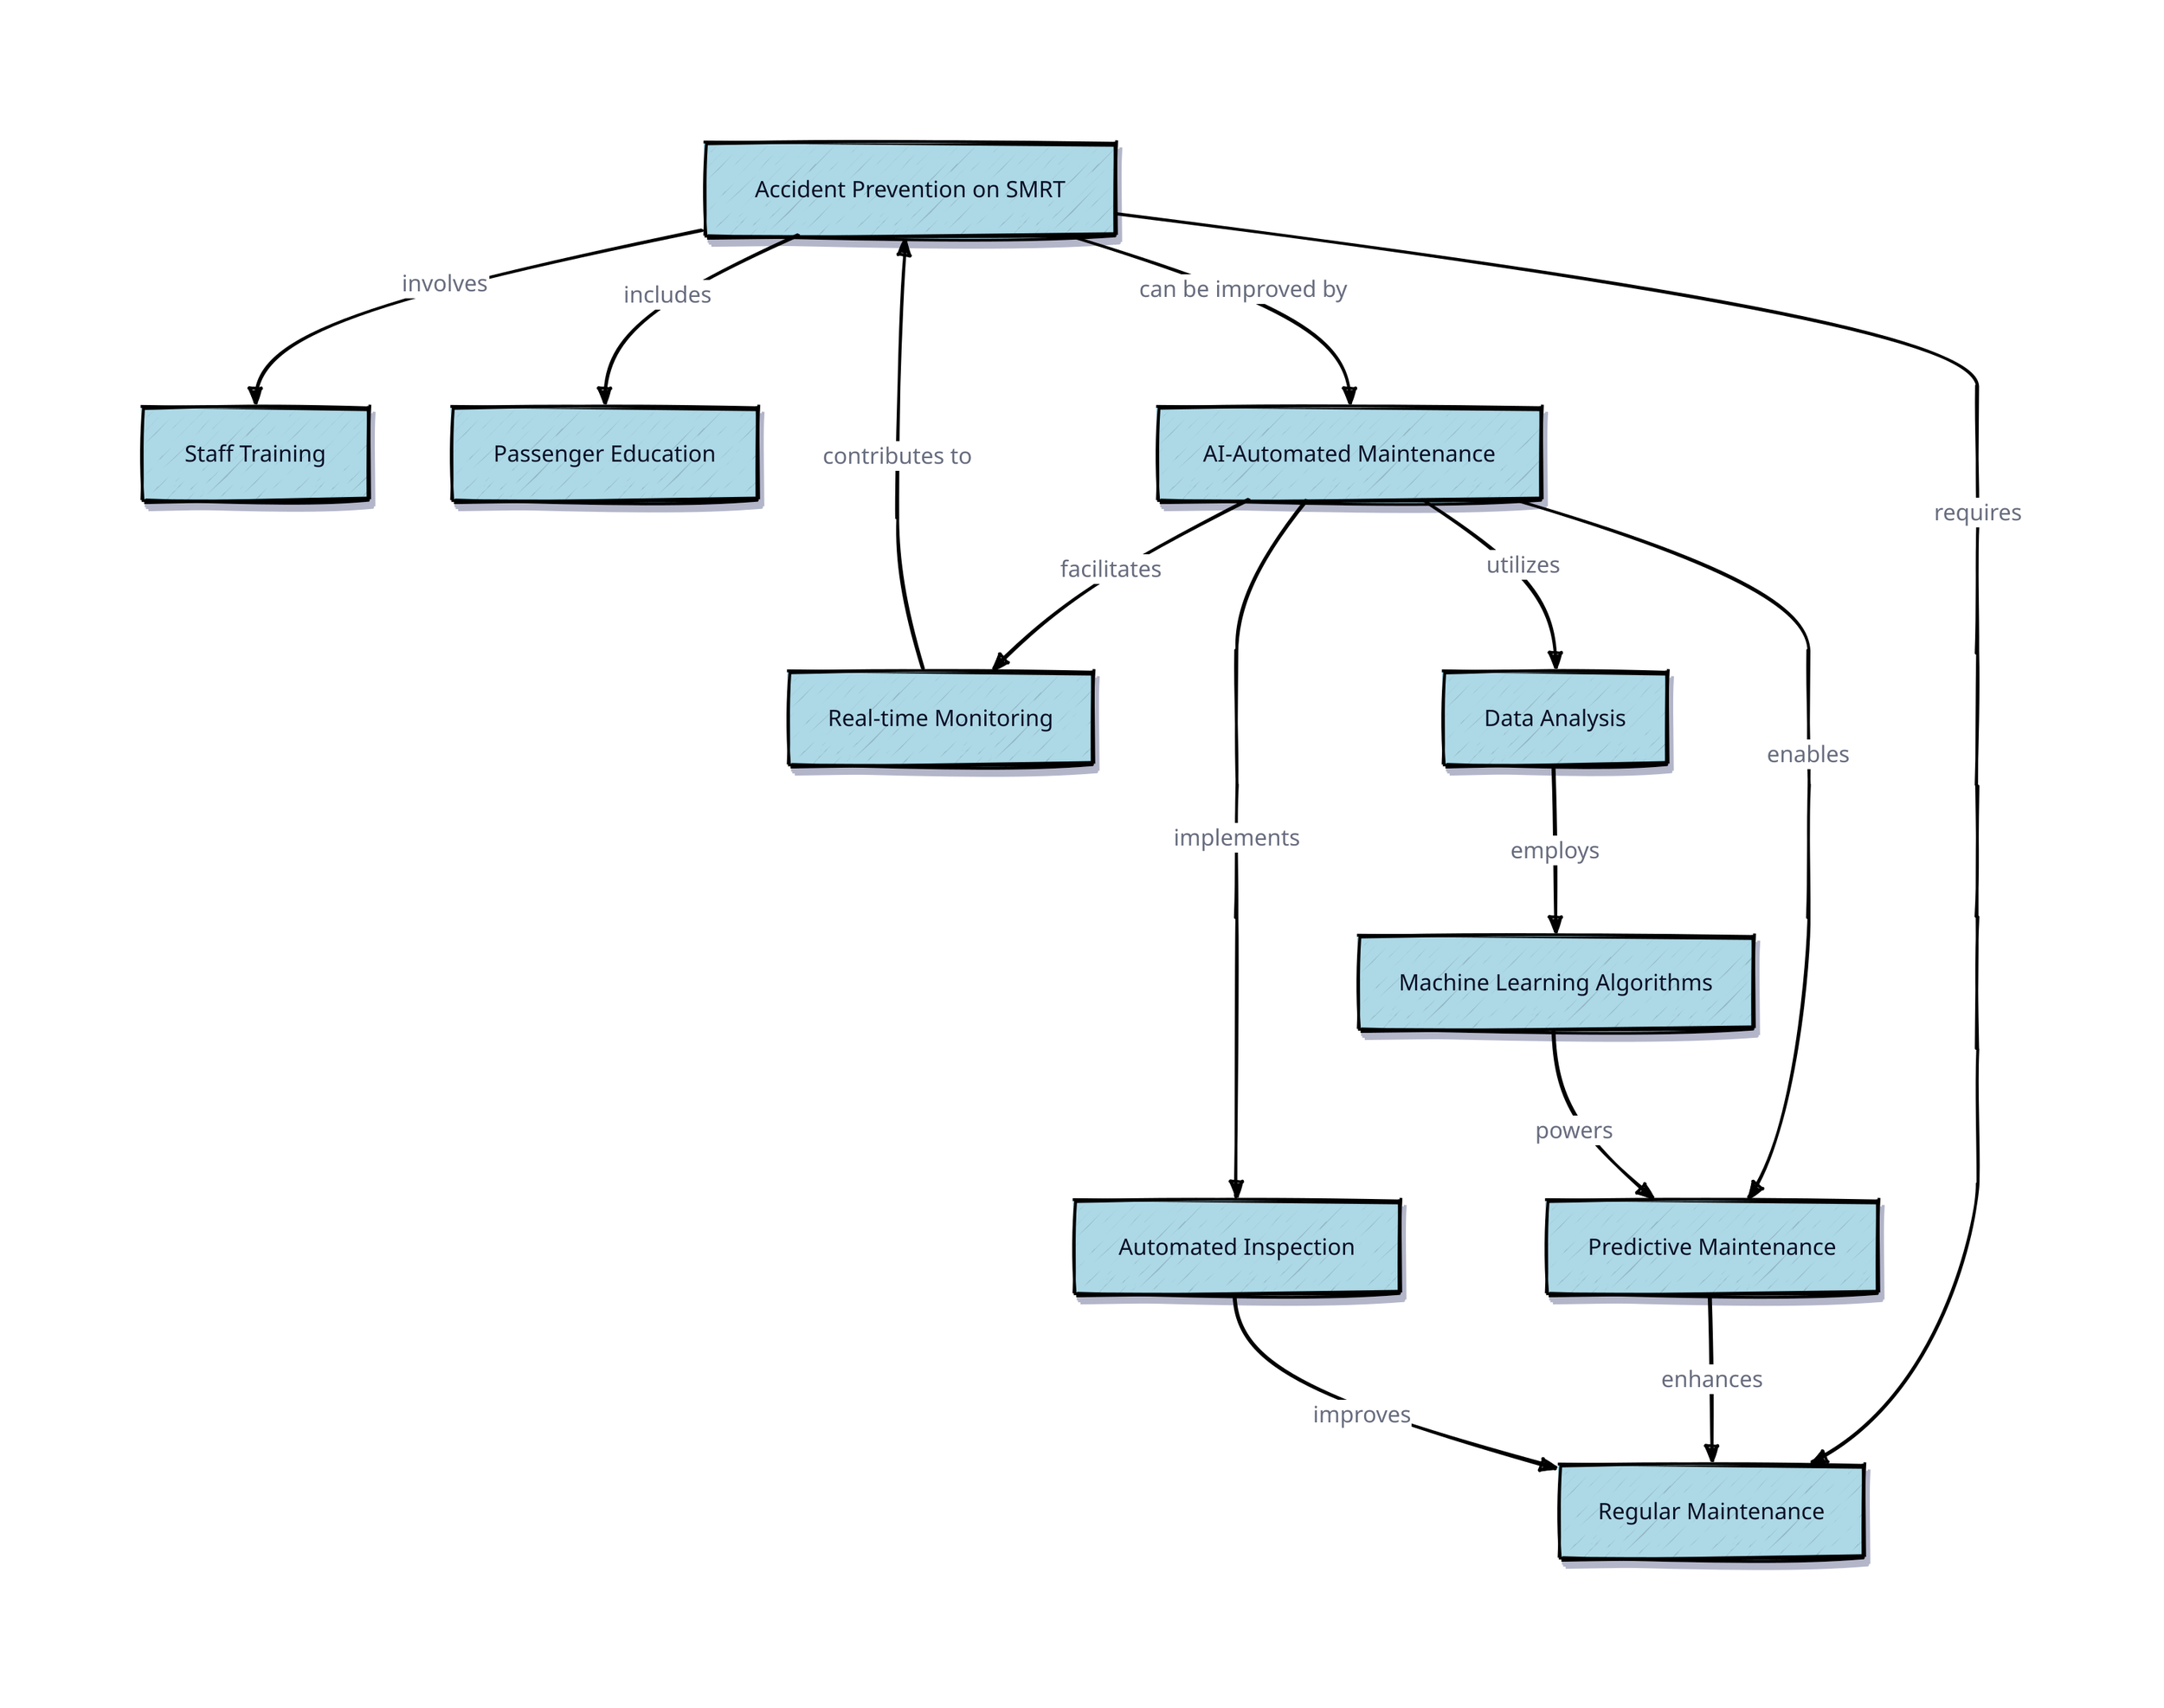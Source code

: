 
vars: {
  d2-config: {
    sketch: true
  }
}
classes: {
  process: {
    label: ""
    shape: rectangle
    style: {
      fill: lightblue
      shadow: true
    }
  }
}

Accident_Prevention_on_SMRT.class: process
Accident_Prevention_on_SMRT.label: "Accident Prevention on SMRT"
Accident_Prevention_on_SMRT: {
  style: {
    opacity: 1
    stroke: "black"
    stroke-width: 2
    shadow: true
  }
}
Regular_Maintenance.class: process
Regular_Maintenance.label: "Regular Maintenance"
Regular_Maintenance: {
  style: {
    opacity: 1
    stroke: "black"
    stroke-width: 2
    shadow: true
  }
}
Staff_Training.class: process
Staff_Training.label: "Staff Training"
Staff_Training: {
  style: {
    opacity: 1
    stroke: "black"
    stroke-width: 2
    shadow: true
  }
}
Passenger_Education.class: process
Passenger_Education.label: "Passenger Education"
Passenger_Education: {
  style: {
    opacity: 1
    stroke: "black"
    stroke-width: 2
    shadow: true
  }
}
AI-Automated_Maintenance.class: process
AI-Automated_Maintenance.label: "AI-Automated Maintenance"
AI-Automated_Maintenance: {
  style: {
    opacity: 1
    stroke: "black"
    stroke-width: 2
    shadow: true
  }
}
Predictive_Maintenance.class: process
Predictive_Maintenance.label: "Predictive Maintenance"
Predictive_Maintenance: {
  style: {
    opacity: 1
    stroke: "black"
    stroke-width: 2
    shadow: true
  }
}
Real-time_Monitoring.class: process
Real-time_Monitoring.label: "Real-time Monitoring"
Real-time_Monitoring: {
  style: {
    opacity: 1
    stroke: "black"
    stroke-width: 2
    shadow: true
  }
}
Automated_Inspection.class: process
Automated_Inspection.label: "Automated Inspection"
Automated_Inspection: {
  style: {
    opacity: 1
    stroke: "black"
    stroke-width: 2
    shadow: true
  }
}
Data_Analysis.class: process
Data_Analysis.label: "Data Analysis"
Data_Analysis: {
  style: {
    opacity: 1
    stroke: "black"
    stroke-width: 2
    shadow: true
  }
}
Machine_Learning_Algorithms.class: process
Machine_Learning_Algorithms.label: "Machine Learning Algorithms"
Machine_Learning_Algorithms: {
  style: {
    opacity: 1
    stroke: "black"
    stroke-width: 2
    shadow: true
  }
}
Accident_Prevention_on_SMRT -> Regular_Maintenance: {
  label: "requires"
  style.stroke: black
  style.opacity: 1
  style.stroke-width: 2
}
Accident_Prevention_on_SMRT -> Staff_Training: {
  label: "involves"
  style.stroke: black
  style.opacity: 1
  style.stroke-width: 2
}
Accident_Prevention_on_SMRT -> Passenger_Education: {
  label: "includes"
  style.stroke: black
  style.opacity: 1
  style.stroke-width: 2
}
Accident_Prevention_on_SMRT -> AI-Automated_Maintenance: {
  label: "can be improved by"
  style.stroke: black
  style.opacity: 1
  style.stroke-width: 2
}
AI-Automated_Maintenance -> Predictive_Maintenance: {
  label: "enables"
  style.stroke: black
  style.opacity: 1
  style.stroke-width: 2
}
AI-Automated_Maintenance -> Real-time_Monitoring: {
  label: "facilitates"
  style.stroke: black
  style.opacity: 1
  style.stroke-width: 2
}
AI-Automated_Maintenance -> Automated_Inspection: {
  label: "implements"
  style.stroke: black
  style.opacity: 1
  style.stroke-width: 2
}
AI-Automated_Maintenance -> Data_Analysis: {
  label: "utilizes"
  style.stroke: black
  style.opacity: 1
  style.stroke-width: 2
}
Predictive_Maintenance -> Regular_Maintenance: {
  label: "enhances"
  style.stroke: black
  style.opacity: 1
  style.stroke-width: 2
}
Real-time_Monitoring -> Accident_Prevention_on_SMRT: {
  label: "contributes to"
  style.stroke: black
  style.opacity: 1
  style.stroke-width: 2
}
Automated_Inspection -> Regular_Maintenance: {
  label: "improves"
  style.stroke: black
  style.opacity: 1
  style.stroke-width: 2
}
Data_Analysis -> Machine_Learning_Algorithms: {
  label: "employs"
  style.stroke: black
  style.opacity: 1
  style.stroke-width: 2
}
Machine_Learning_Algorithms -> Predictive_Maintenance: {
  label: "powers"
  style.stroke: black
  style.opacity: 1
  style.stroke-width: 2
}